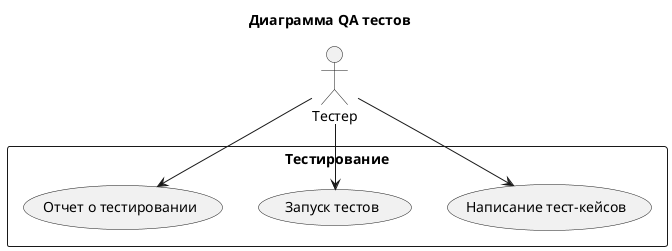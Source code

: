 @startuml
title Диаграмма QA тестов

actor Тестер

rectangle Тестирование {
  usecase "Написание тест-кейсов" as UC1
  usecase "Запуск тестов" as UC2
  usecase "Отчет о тестировании" as UC3
}

Тестер --> UC1
Тестер --> UC2
Тестер --> UC3

@enduml
